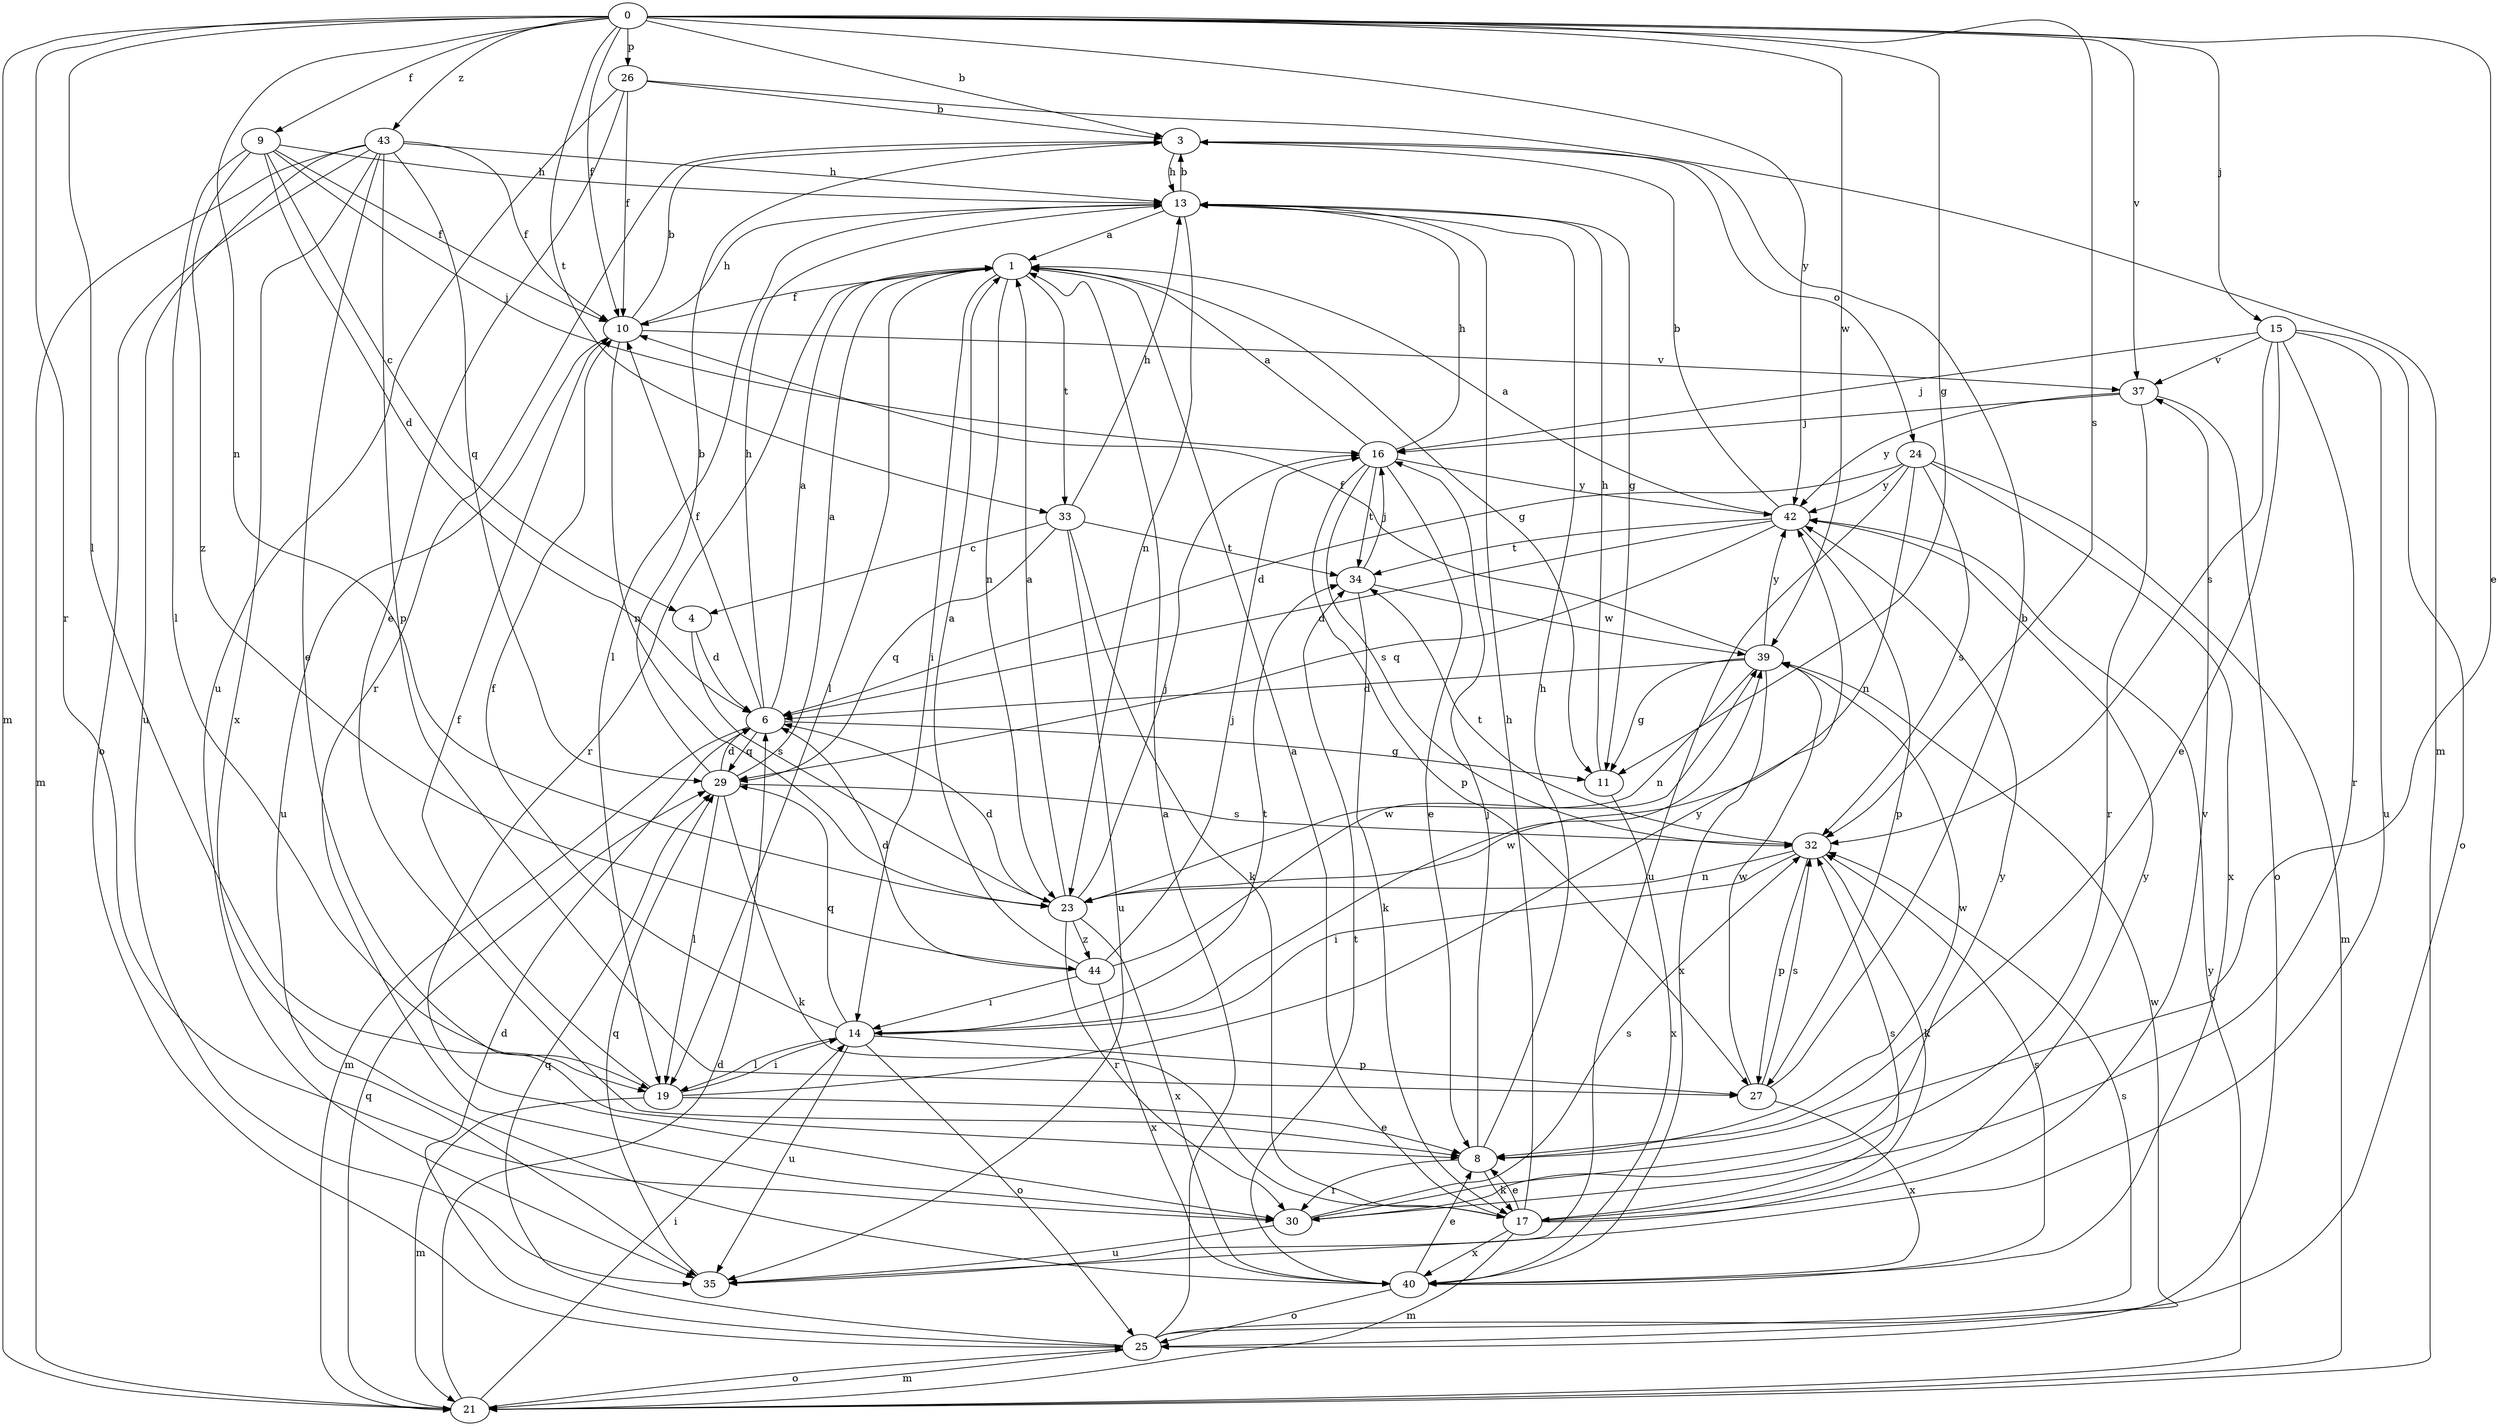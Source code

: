strict digraph  {
0;
1;
3;
4;
6;
8;
9;
10;
11;
13;
14;
15;
16;
17;
19;
21;
23;
24;
25;
26;
27;
29;
30;
32;
33;
34;
35;
37;
39;
40;
42;
43;
44;
0 -> 3  [label=b];
0 -> 8  [label=e];
0 -> 9  [label=f];
0 -> 10  [label=f];
0 -> 11  [label=g];
0 -> 15  [label=j];
0 -> 19  [label=l];
0 -> 21  [label=m];
0 -> 23  [label=n];
0 -> 26  [label=p];
0 -> 30  [label=r];
0 -> 32  [label=s];
0 -> 33  [label=t];
0 -> 37  [label=v];
0 -> 39  [label=w];
0 -> 42  [label=y];
0 -> 43  [label=z];
1 -> 10  [label=f];
1 -> 11  [label=g];
1 -> 14  [label=i];
1 -> 19  [label=l];
1 -> 23  [label=n];
1 -> 30  [label=r];
1 -> 33  [label=t];
3 -> 13  [label=h];
3 -> 24  [label=o];
3 -> 30  [label=r];
4 -> 6  [label=d];
4 -> 23  [label=s];
6 -> 1  [label=a];
6 -> 10  [label=f];
6 -> 11  [label=g];
6 -> 13  [label=h];
6 -> 21  [label=m];
6 -> 29  [label=q];
8 -> 13  [label=h];
8 -> 16  [label=j];
8 -> 17  [label=k];
8 -> 30  [label=r];
8 -> 39  [label=w];
9 -> 4  [label=c];
9 -> 6  [label=d];
9 -> 10  [label=f];
9 -> 13  [label=h];
9 -> 16  [label=j];
9 -> 19  [label=l];
9 -> 44  [label=z];
10 -> 3  [label=b];
10 -> 13  [label=h];
10 -> 23  [label=n];
10 -> 35  [label=u];
10 -> 37  [label=v];
11 -> 13  [label=h];
11 -> 40  [label=x];
13 -> 1  [label=a];
13 -> 3  [label=b];
13 -> 11  [label=g];
13 -> 19  [label=l];
13 -> 23  [label=n];
14 -> 10  [label=f];
14 -> 19  [label=l];
14 -> 25  [label=o];
14 -> 27  [label=p];
14 -> 29  [label=q];
14 -> 34  [label=t];
14 -> 35  [label=u];
14 -> 39  [label=w];
15 -> 8  [label=e];
15 -> 16  [label=j];
15 -> 25  [label=o];
15 -> 30  [label=r];
15 -> 32  [label=s];
15 -> 35  [label=u];
15 -> 37  [label=v];
16 -> 1  [label=a];
16 -> 8  [label=e];
16 -> 13  [label=h];
16 -> 27  [label=p];
16 -> 32  [label=s];
16 -> 34  [label=t];
16 -> 42  [label=y];
17 -> 1  [label=a];
17 -> 8  [label=e];
17 -> 13  [label=h];
17 -> 21  [label=m];
17 -> 32  [label=s];
17 -> 37  [label=v];
17 -> 40  [label=x];
17 -> 42  [label=y];
19 -> 8  [label=e];
19 -> 10  [label=f];
19 -> 14  [label=i];
19 -> 21  [label=m];
19 -> 42  [label=y];
21 -> 6  [label=d];
21 -> 14  [label=i];
21 -> 25  [label=o];
21 -> 29  [label=q];
21 -> 42  [label=y];
23 -> 1  [label=a];
23 -> 6  [label=d];
23 -> 16  [label=j];
23 -> 30  [label=r];
23 -> 40  [label=x];
23 -> 44  [label=z];
24 -> 6  [label=d];
24 -> 21  [label=m];
24 -> 23  [label=n];
24 -> 32  [label=s];
24 -> 35  [label=u];
24 -> 40  [label=x];
24 -> 42  [label=y];
25 -> 1  [label=a];
25 -> 6  [label=d];
25 -> 21  [label=m];
25 -> 29  [label=q];
25 -> 32  [label=s];
25 -> 39  [label=w];
26 -> 3  [label=b];
26 -> 8  [label=e];
26 -> 10  [label=f];
26 -> 21  [label=m];
26 -> 35  [label=u];
27 -> 3  [label=b];
27 -> 32  [label=s];
27 -> 39  [label=w];
27 -> 40  [label=x];
29 -> 1  [label=a];
29 -> 3  [label=b];
29 -> 6  [label=d];
29 -> 17  [label=k];
29 -> 19  [label=l];
29 -> 32  [label=s];
30 -> 32  [label=s];
30 -> 35  [label=u];
30 -> 42  [label=y];
32 -> 14  [label=i];
32 -> 17  [label=k];
32 -> 23  [label=n];
32 -> 27  [label=p];
32 -> 34  [label=t];
33 -> 4  [label=c];
33 -> 13  [label=h];
33 -> 17  [label=k];
33 -> 29  [label=q];
33 -> 34  [label=t];
33 -> 35  [label=u];
34 -> 16  [label=j];
34 -> 17  [label=k];
34 -> 39  [label=w];
35 -> 29  [label=q];
37 -> 16  [label=j];
37 -> 25  [label=o];
37 -> 30  [label=r];
37 -> 42  [label=y];
39 -> 6  [label=d];
39 -> 10  [label=f];
39 -> 11  [label=g];
39 -> 23  [label=n];
39 -> 40  [label=x];
39 -> 42  [label=y];
40 -> 8  [label=e];
40 -> 25  [label=o];
40 -> 32  [label=s];
40 -> 34  [label=t];
42 -> 1  [label=a];
42 -> 3  [label=b];
42 -> 6  [label=d];
42 -> 27  [label=p];
42 -> 29  [label=q];
42 -> 34  [label=t];
43 -> 8  [label=e];
43 -> 10  [label=f];
43 -> 13  [label=h];
43 -> 21  [label=m];
43 -> 25  [label=o];
43 -> 27  [label=p];
43 -> 29  [label=q];
43 -> 35  [label=u];
43 -> 40  [label=x];
44 -> 1  [label=a];
44 -> 6  [label=d];
44 -> 14  [label=i];
44 -> 16  [label=j];
44 -> 39  [label=w];
44 -> 40  [label=x];
}
